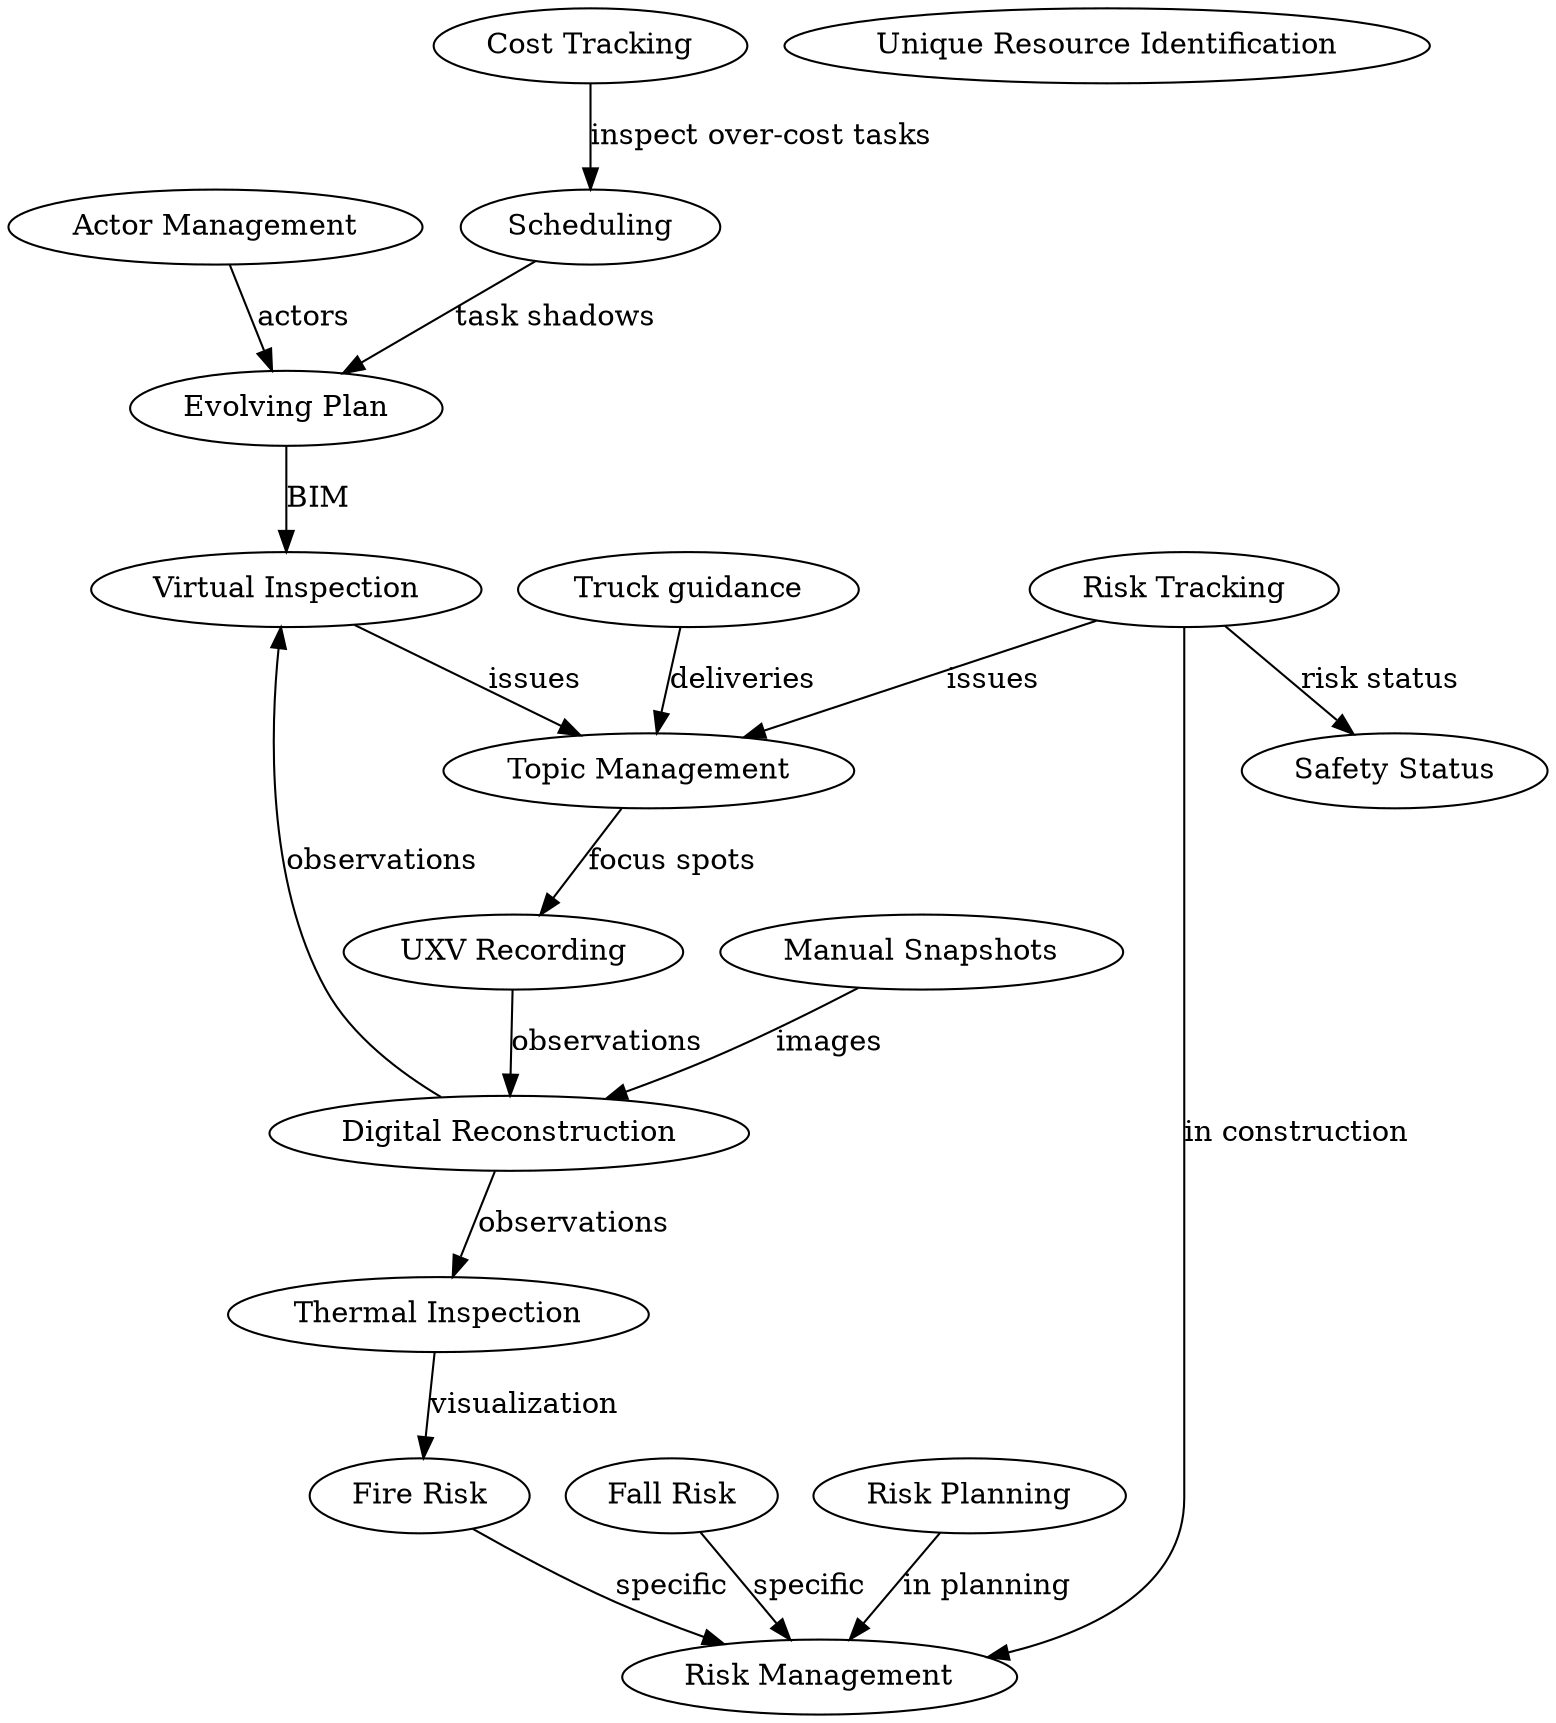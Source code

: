 digraph G {
    node0 [href="actor_management/scenario.html", label="Actor Management"]
    node1 [href="cost_tracking/scenario.html", label="Cost Tracking"]
    node2 [href="digital_reconstruction/scenario.html", label="Digital Reconstruction"]
    node3 [href="evolving_plan/scenario.html", label="Evolving Plan"]
    node4 [href="fall_risk/scenario.html", label="Fall Risk"]
    node5 [href="fire_risk/scenario.html", label="Fire Risk"]
    node6 [href="manual_snapshots/scenario.html", label="Manual Snapshots"]
    node7 [href="risk_management/scenario.html", label="Risk Management"]
    node8 [href="risk_planning/scenario.html", label="Risk Planning"]
    node9 [href="risk_tracking/scenario.html", label="Risk Tracking"]
    node10 [href="safety_status/scenario.html", label="Safety Status"]
    node11 [href="scheduling/scenario.html", label="Scheduling"]
    node12 [href="thermal_inspection/scenario.html", label="Thermal Inspection"]
    node13 [href="topic_management/scenario.html", label="Topic Management"]
    node14 [href="truck_guidance/scenario.html", label="Truck guidance"]
    node15 [href="unique_resource_identification/scenario.html", label="Unique Resource Identification"]
    node16 [href="uxv_recording/scenario.html", label="UXV Recording"]
    node17 [href="virtual_inspection/scenario.html", label="Virtual Inspection"]

    
    node0 -> node3 [label="actors"]
    node1 -> node11 [label="inspect over-cost tasks"]
    node2 -> node17 [label="observations"]
    node2 -> node12 [label="observations"]
    node3 -> node17 [label="BIM"]
    node4 -> node7 [label="specific"]
    node5 -> node7 [label="specific"]
    node6 -> node2 [label="images"]
    node8 -> node7 [label="in planning"]
    node9 -> node7 [label="in construction"]
    node9 -> node13 [label="issues"]
    node9 -> node10 [label="risk status"]
    node11 -> node3 [label="task shadows"]
    node12 -> node5 [label="visualization"]
    node13 -> node16 [label="focus spots"]
    node14 -> node13 [label="deliveries"]
    node16 -> node2 [label="observations"]
    node17 -> node13 [label="issues"]

}